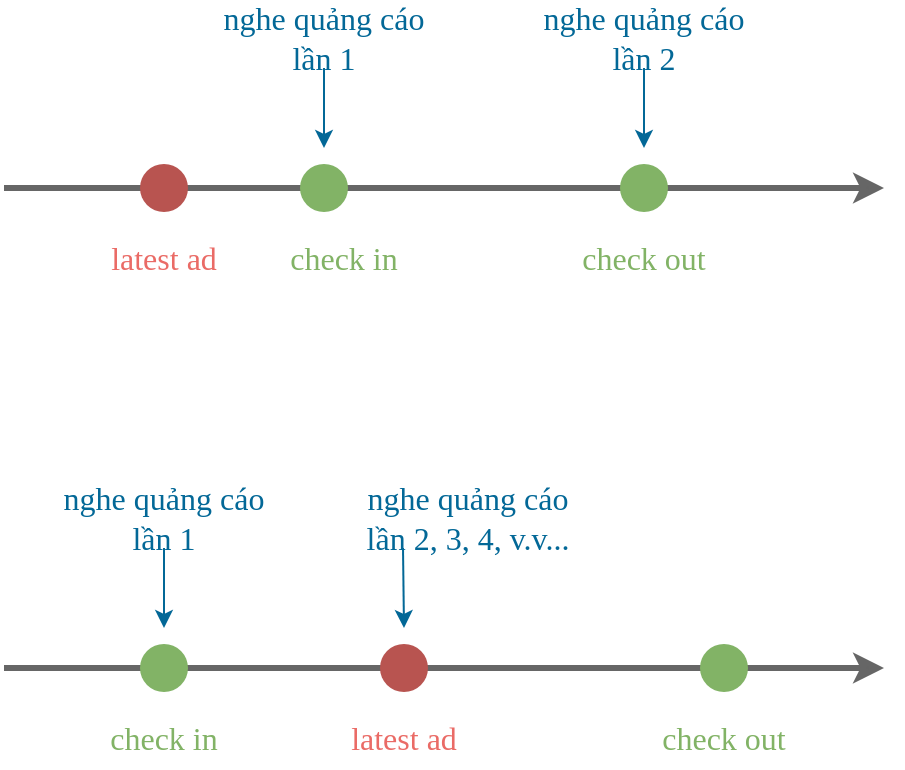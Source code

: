 <mxfile version="24.7.17">
  <diagram name="Page-1" id="5yX0vM4ZjuBYKUsuWV5z">
    <mxGraphModel dx="864" dy="626" grid="1" gridSize="10" guides="1" tooltips="1" connect="1" arrows="1" fold="1" page="1" pageScale="1" pageWidth="980" pageHeight="690" math="0" shadow="0">
      <root>
        <mxCell id="0" />
        <mxCell id="1" parent="0" />
        <mxCell id="IOjKc11l0o2lsR6vN4eR-1" value="" style="endArrow=classic;html=1;rounded=0;strokeWidth=3;strokeColor=#666666;" edge="1" parent="1" source="IOjKc11l0o2lsR6vN4eR-13">
          <mxGeometry width="50" height="50" relative="1" as="geometry">
            <mxPoint x="160" y="480" as="sourcePoint" />
            <mxPoint x="600" y="480" as="targetPoint" />
          </mxGeometry>
        </mxCell>
        <mxCell id="IOjKc11l0o2lsR6vN4eR-8" value="" style="endArrow=none;html=1;rounded=0;endFill=0;strokeWidth=3;strokeColor=#666666;" edge="1" parent="1" source="IOjKc11l0o2lsR6vN4eR-9" target="IOjKc11l0o2lsR6vN4eR-7">
          <mxGeometry width="50" height="50" relative="1" as="geometry">
            <mxPoint x="160" y="480" as="sourcePoint" />
            <mxPoint x="600" y="480" as="targetPoint" />
          </mxGeometry>
        </mxCell>
        <mxCell id="IOjKc11l0o2lsR6vN4eR-14" value="" style="endArrow=none;html=1;rounded=0;endFill=0;strokeWidth=3;strokeColor=#666666;" edge="1" parent="1" target="IOjKc11l0o2lsR6vN4eR-9">
          <mxGeometry width="50" height="50" relative="1" as="geometry">
            <mxPoint x="160" y="480" as="sourcePoint" />
            <mxPoint x="360" y="480" as="targetPoint" />
          </mxGeometry>
        </mxCell>
        <mxCell id="IOjKc11l0o2lsR6vN4eR-9" value="" style="shape=waypoint;sketch=0;fillStyle=solid;size=6;pointerEvents=1;points=[];fillColor=#d5e8d4;resizable=0;rotatable=0;perimeter=centerPerimeter;snapToPoint=1;flipH=1;strokeWidth=10;strokeColor=#82b366;gradientColor=#97d077;" vertex="1" parent="1">
          <mxGeometry x="230" y="470" width="20" height="20" as="geometry" />
        </mxCell>
        <mxCell id="IOjKc11l0o2lsR6vN4eR-15" value="" style="endArrow=none;html=1;rounded=0;endFill=0;strokeWidth=3;strokeColor=#666666;" edge="1" parent="1" source="IOjKc11l0o2lsR6vN4eR-7" target="IOjKc11l0o2lsR6vN4eR-13">
          <mxGeometry width="50" height="50" relative="1" as="geometry">
            <mxPoint x="360" y="480" as="sourcePoint" />
            <mxPoint x="600" y="480" as="targetPoint" />
          </mxGeometry>
        </mxCell>
        <mxCell id="IOjKc11l0o2lsR6vN4eR-13" value="" style="shape=waypoint;sketch=0;fillStyle=solid;size=6;pointerEvents=1;points=[];fillColor=#d5e8d4;resizable=0;rotatable=0;perimeter=centerPerimeter;snapToPoint=1;flipH=1;strokeWidth=10;strokeColor=#82b366;gradientColor=#97d077;" vertex="1" parent="1">
          <mxGeometry x="510" y="470" width="20" height="20" as="geometry" />
        </mxCell>
        <mxCell id="IOjKc11l0o2lsR6vN4eR-7" value="" style="shape=waypoint;sketch=0;fillStyle=solid;size=6;pointerEvents=1;points=[];fillColor=#f8cecc;resizable=0;rotatable=0;perimeter=centerPerimeter;snapToPoint=1;flipH=1;strokeWidth=10;strokeColor=#b85450;gradientColor=#ea6b66;" vertex="1" parent="1">
          <mxGeometry x="350" y="470" width="20" height="20" as="geometry" />
        </mxCell>
        <mxCell id="IOjKc11l0o2lsR6vN4eR-16" value="check in" style="text;html=1;align=center;verticalAlign=middle;whiteSpace=wrap;rounded=0;fontFamily=consolas;fontSize=16;fontColor=#82B366;" vertex="1" parent="1">
          <mxGeometry x="190" y="500" width="100" height="30" as="geometry" />
        </mxCell>
        <mxCell id="IOjKc11l0o2lsR6vN4eR-17" value="check out" style="text;html=1;align=center;verticalAlign=middle;whiteSpace=wrap;rounded=0;fontFamily=consolas;fontSize=16;fontColor=#82B366;" vertex="1" parent="1">
          <mxGeometry x="470" y="500" width="100" height="30" as="geometry" />
        </mxCell>
        <mxCell id="IOjKc11l0o2lsR6vN4eR-18" value="latest ad" style="text;html=1;align=center;verticalAlign=middle;whiteSpace=wrap;rounded=0;fontFamily=consolas;fontSize=16;fontColor=#EA6B66;" vertex="1" parent="1">
          <mxGeometry x="310" y="500" width="100" height="30" as="geometry" />
        </mxCell>
        <mxCell id="IOjKc11l0o2lsR6vN4eR-19" value="" style="endArrow=classic;html=1;rounded=0;strokeWidth=3;strokeColor=#666666;" edge="1" parent="1" source="IOjKc11l0o2lsR6vN4eR-24">
          <mxGeometry width="50" height="50" relative="1" as="geometry">
            <mxPoint x="160" y="240" as="sourcePoint" />
            <mxPoint x="600" y="240" as="targetPoint" />
          </mxGeometry>
        </mxCell>
        <mxCell id="IOjKc11l0o2lsR6vN4eR-20" value="" style="endArrow=none;html=1;rounded=0;endFill=0;strokeWidth=3;strokeColor=#666666;" edge="1" parent="1" source="IOjKc11l0o2lsR6vN4eR-22" target="IOjKc11l0o2lsR6vN4eR-25">
          <mxGeometry width="50" height="50" relative="1" as="geometry">
            <mxPoint x="160" y="240" as="sourcePoint" />
            <mxPoint x="600" y="240" as="targetPoint" />
          </mxGeometry>
        </mxCell>
        <mxCell id="IOjKc11l0o2lsR6vN4eR-21" value="" style="endArrow=none;html=1;rounded=0;endFill=0;strokeWidth=3;strokeColor=#666666;" edge="1" parent="1" target="IOjKc11l0o2lsR6vN4eR-22">
          <mxGeometry width="50" height="50" relative="1" as="geometry">
            <mxPoint x="160" y="240" as="sourcePoint" />
            <mxPoint x="360" y="240" as="targetPoint" />
          </mxGeometry>
        </mxCell>
        <mxCell id="IOjKc11l0o2lsR6vN4eR-23" value="" style="endArrow=none;html=1;rounded=0;endFill=0;strokeWidth=3;strokeColor=#666666;" edge="1" parent="1" source="IOjKc11l0o2lsR6vN4eR-25" target="IOjKc11l0o2lsR6vN4eR-24">
          <mxGeometry width="50" height="50" relative="1" as="geometry">
            <mxPoint x="360" y="240" as="sourcePoint" />
            <mxPoint x="600" y="240" as="targetPoint" />
          </mxGeometry>
        </mxCell>
        <mxCell id="IOjKc11l0o2lsR6vN4eR-24" value="" style="shape=waypoint;sketch=0;fillStyle=solid;size=6;pointerEvents=1;points=[];fillColor=#d5e8d4;resizable=0;rotatable=0;perimeter=centerPerimeter;snapToPoint=1;flipH=1;strokeWidth=10;strokeColor=#82b366;gradientColor=#97d077;" vertex="1" parent="1">
          <mxGeometry x="470" y="230" width="20" height="20" as="geometry" />
        </mxCell>
        <mxCell id="IOjKc11l0o2lsR6vN4eR-25" value="" style="shape=waypoint;sketch=0;fillStyle=solid;size=6;pointerEvents=1;points=[];fillColor=#f8cecc;resizable=0;rotatable=0;perimeter=centerPerimeter;snapToPoint=1;flipH=1;strokeWidth=10;strokeColor=#b85450;gradientColor=#ea6b66;" vertex="1" parent="1">
          <mxGeometry x="230" y="230" width="20" height="20" as="geometry" />
        </mxCell>
        <mxCell id="IOjKc11l0o2lsR6vN4eR-26" value="check in" style="text;html=1;align=center;verticalAlign=middle;whiteSpace=wrap;rounded=0;fontFamily=consolas;fontSize=16;fontColor=#82B366;" vertex="1" parent="1">
          <mxGeometry x="280" y="260" width="100" height="30" as="geometry" />
        </mxCell>
        <mxCell id="IOjKc11l0o2lsR6vN4eR-27" value="check out" style="text;html=1;align=center;verticalAlign=middle;whiteSpace=wrap;rounded=0;fontFamily=consolas;fontSize=16;fontColor=#82B366;" vertex="1" parent="1">
          <mxGeometry x="430" y="260" width="100" height="30" as="geometry" />
        </mxCell>
        <mxCell id="IOjKc11l0o2lsR6vN4eR-28" value="latest ad" style="text;html=1;align=center;verticalAlign=middle;whiteSpace=wrap;rounded=0;fontFamily=consolas;fontSize=16;fontColor=#EA6B66;" vertex="1" parent="1">
          <mxGeometry x="190" y="260" width="100" height="30" as="geometry" />
        </mxCell>
        <mxCell id="IOjKc11l0o2lsR6vN4eR-22" value="" style="shape=waypoint;sketch=0;fillStyle=solid;size=6;pointerEvents=1;points=[];fillColor=#d5e8d4;resizable=0;rotatable=0;perimeter=centerPerimeter;snapToPoint=1;flipH=1;strokeWidth=10;strokeColor=#82b366;gradientColor=#97d077;" vertex="1" parent="1">
          <mxGeometry x="310" y="230" width="20" height="20" as="geometry" />
        </mxCell>
        <mxCell id="IOjKc11l0o2lsR6vN4eR-31" value="nghe quảng cáo&lt;br&gt;lần 1" style="text;html=1;align=center;verticalAlign=middle;whiteSpace=wrap;rounded=0;fontFamily=Aptos;fontSize=16;fontColor=#036897;" vertex="1" parent="1">
          <mxGeometry x="255" y="150" width="130" height="30" as="geometry" />
        </mxCell>
        <mxCell id="IOjKc11l0o2lsR6vN4eR-32" value="nghe quảng cáo&lt;br&gt;lần 2" style="text;html=1;align=center;verticalAlign=middle;whiteSpace=wrap;rounded=0;fontFamily=Aptos;fontSize=16;fontColor=#036897;" vertex="1" parent="1">
          <mxGeometry x="415" y="150" width="130" height="30" as="geometry" />
        </mxCell>
        <mxCell id="IOjKc11l0o2lsR6vN4eR-34" value="nghe quảng cáo&lt;br&gt;lần 1" style="text;html=1;align=center;verticalAlign=middle;whiteSpace=wrap;rounded=0;fontFamily=Aptos;fontSize=16;fontColor=#036897;" vertex="1" parent="1">
          <mxGeometry x="175" y="390" width="130" height="30" as="geometry" />
        </mxCell>
        <mxCell id="IOjKc11l0o2lsR6vN4eR-36" value="nghe quảng cáo&lt;br&gt;lần 2, 3, 4, v.v..." style="text;html=1;align=center;verticalAlign=middle;whiteSpace=wrap;rounded=0;fontFamily=Aptos;fontSize=16;fontColor=#036897;" vertex="1" parent="1">
          <mxGeometry x="327" y="390" width="130" height="30" as="geometry" />
        </mxCell>
        <mxCell id="IOjKc11l0o2lsR6vN4eR-37" value="" style="endArrow=classic;html=1;rounded=0;exitX=0.5;exitY=1;exitDx=0;exitDy=0;strokeColor=#036897;" edge="1" parent="1" source="IOjKc11l0o2lsR6vN4eR-31">
          <mxGeometry width="50" height="50" relative="1" as="geometry">
            <mxPoint x="380" y="190" as="sourcePoint" />
            <mxPoint x="320" y="220" as="targetPoint" />
          </mxGeometry>
        </mxCell>
        <mxCell id="IOjKc11l0o2lsR6vN4eR-38" value="" style="endArrow=classic;html=1;rounded=0;exitX=0.5;exitY=1;exitDx=0;exitDy=0;strokeColor=#036897;" edge="1" parent="1" source="IOjKc11l0o2lsR6vN4eR-32">
          <mxGeometry width="50" height="50" relative="1" as="geometry">
            <mxPoint x="330" y="190" as="sourcePoint" />
            <mxPoint x="480" y="220" as="targetPoint" />
          </mxGeometry>
        </mxCell>
        <mxCell id="IOjKc11l0o2lsR6vN4eR-39" value="" style="endArrow=classic;html=1;rounded=0;strokeColor=#036897;exitX=0.25;exitY=1;exitDx=0;exitDy=0;" edge="1" parent="1" source="IOjKc11l0o2lsR6vN4eR-36">
          <mxGeometry width="50" height="50" relative="1" as="geometry">
            <mxPoint x="590" y="440" as="sourcePoint" />
            <mxPoint x="360" y="460" as="targetPoint" />
          </mxGeometry>
        </mxCell>
        <mxCell id="IOjKc11l0o2lsR6vN4eR-40" value="" style="endArrow=classic;html=1;rounded=0;exitX=0.5;exitY=1;exitDx=0;exitDy=0;strokeColor=#036897;" edge="1" parent="1" source="IOjKc11l0o2lsR6vN4eR-34">
          <mxGeometry width="50" height="50" relative="1" as="geometry">
            <mxPoint x="340" y="200" as="sourcePoint" />
            <mxPoint x="240" y="460" as="targetPoint" />
          </mxGeometry>
        </mxCell>
      </root>
    </mxGraphModel>
  </diagram>
</mxfile>
